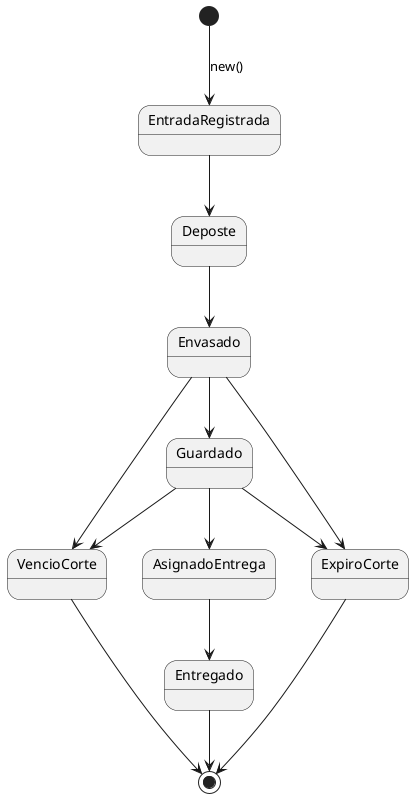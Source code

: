 @startuml corteVacuno

[*] --> EntradaRegistrada : new()

EntradaRegistrada --> Deposte 

Deposte --> Envasado
Envasado --> VencioCorte
Envasado --> ExpiroCorte
Envasado --> Guardado

Guardado --> VencioCorte
Guardado --> ExpiroCorte

Guardado --> AsignadoEntrega

AsignadoEntrega --> Entregado

Entregado --> [*]
VencioCorte --> [*]
ExpiroCorte --> [*]
@enduml